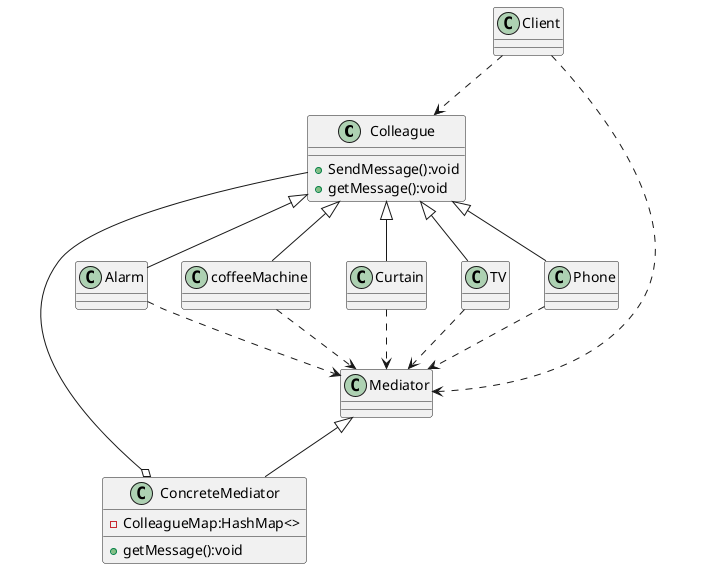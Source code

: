 @startuml
'https://plantuml.com/class-diagram
class Colleague {
    +SendMessage():void
    +getMessage():void
}
class Mediator {

}
class ConcreteMediator extends Mediator {
    -ColleagueMap:HashMap<>
    +getMessage():void
}
class Client
Client ..>Mediator
Client ..>Colleague
class Alarm extends Colleague {

}
class coffeeMachine extends Colleague {

}
class Curtain extends Colleague {

}
class TV extends Colleague {

}
class Phone extends Colleague {

}
Colleague --o ConcreteMediator
Alarm ..> Mediator
coffeeMachine ..> Mediator
Curtain ..> Mediator
TV ..> Mediator
Phone ..> Mediator
@enduml